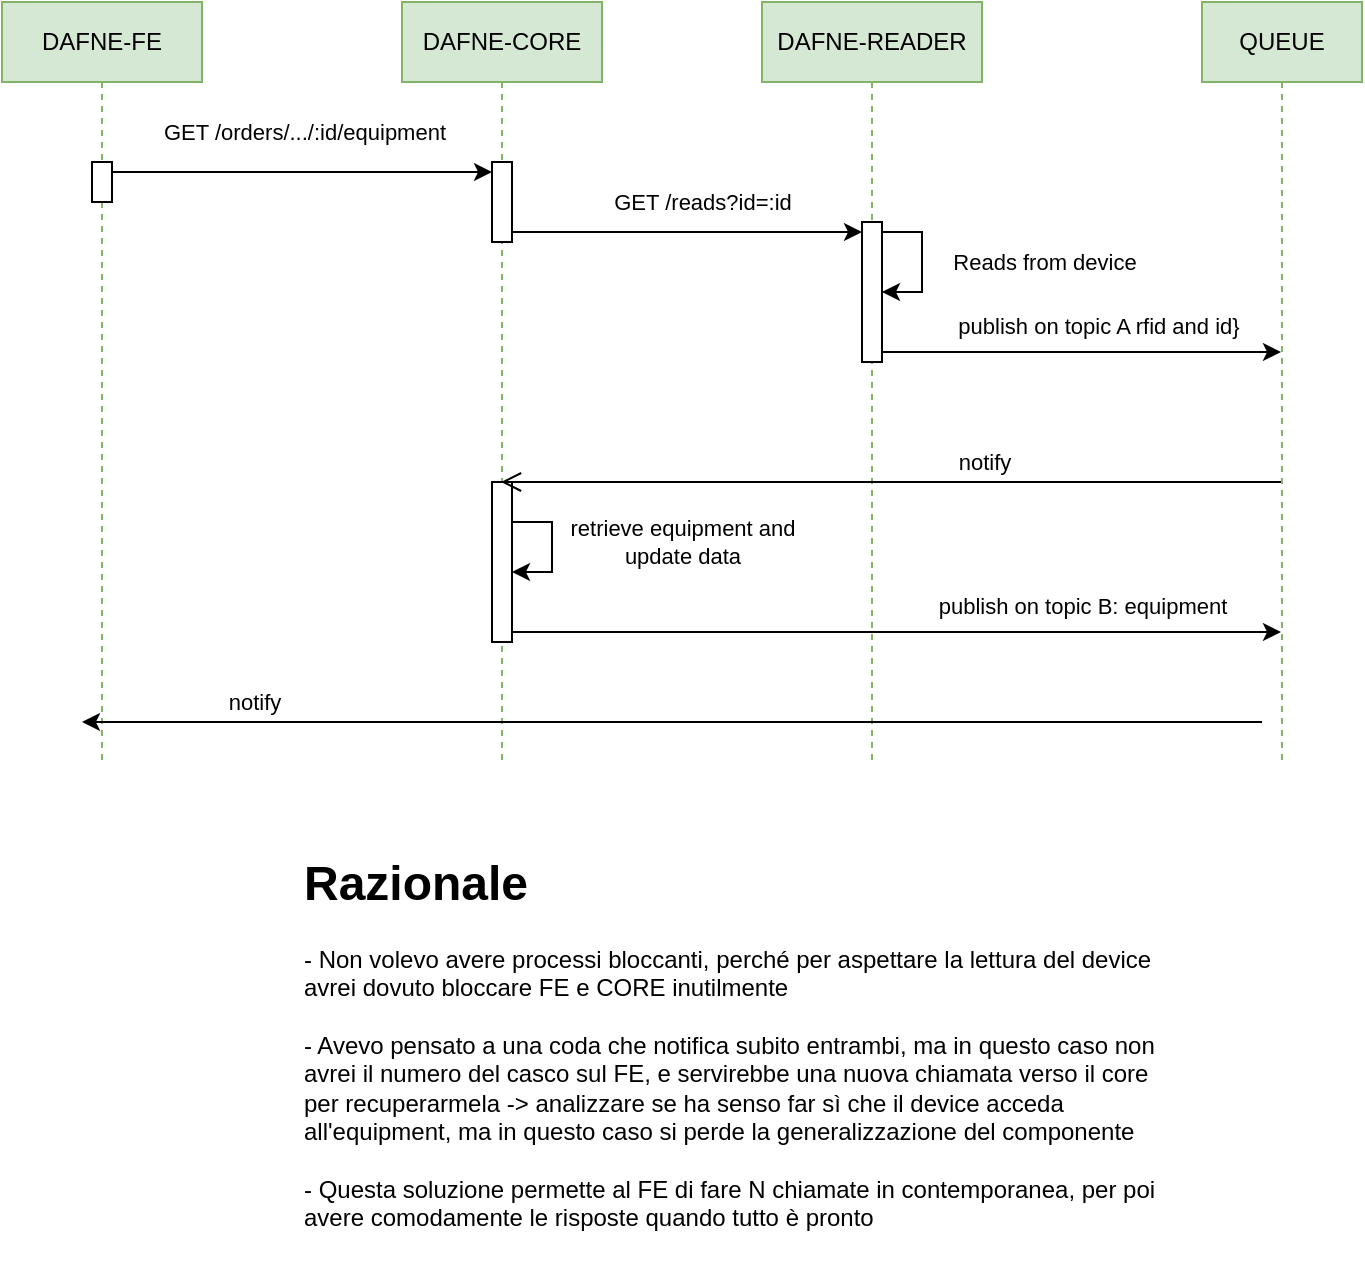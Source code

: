 <mxfile version="24.2.1" type="github">
  <diagram name="Pagina-1" id="eaB3EaWU8Z2Ssii__PD0">
    <mxGraphModel dx="1050" dy="566" grid="1" gridSize="10" guides="1" tooltips="1" connect="1" arrows="1" fold="1" page="1" pageScale="1" pageWidth="827" pageHeight="1169" math="0" shadow="0">
      <root>
        <mxCell id="0" />
        <mxCell id="1" parent="0" />
        <mxCell id="XtGU4JbTBbichS4UjxDC-2" value="DAFNE-FE" style="shape=umlLifeline;perimeter=lifelinePerimeter;whiteSpace=wrap;html=1;container=1;dropTarget=0;collapsible=0;recursiveResize=0;outlineConnect=0;portConstraint=eastwest;newEdgeStyle={&quot;curved&quot;:0,&quot;rounded&quot;:0};fillColor=#d5e8d4;strokeColor=#82b366;" vertex="1" parent="1">
          <mxGeometry x="50" y="20" width="100" height="380" as="geometry" />
        </mxCell>
        <mxCell id="XtGU4JbTBbichS4UjxDC-8" value="" style="html=1;points=[[0,0,0,0,5],[0,1,0,0,-5],[1,0,0,0,5],[1,1,0,0,-5]];perimeter=orthogonalPerimeter;outlineConnect=0;targetShapes=umlLifeline;portConstraint=eastwest;newEdgeStyle={&quot;curved&quot;:0,&quot;rounded&quot;:0};" vertex="1" parent="XtGU4JbTBbichS4UjxDC-2">
          <mxGeometry x="45" y="80" width="10" height="20" as="geometry" />
        </mxCell>
        <mxCell id="XtGU4JbTBbichS4UjxDC-3" value="DAFNE-CORE" style="shape=umlLifeline;perimeter=lifelinePerimeter;whiteSpace=wrap;html=1;container=1;dropTarget=0;collapsible=0;recursiveResize=0;outlineConnect=0;portConstraint=eastwest;newEdgeStyle={&quot;curved&quot;:0,&quot;rounded&quot;:0};fillColor=#d5e8d4;strokeColor=#82b366;" vertex="1" parent="1">
          <mxGeometry x="250" y="20" width="100" height="380" as="geometry" />
        </mxCell>
        <mxCell id="XtGU4JbTBbichS4UjxDC-10" value="" style="html=1;points=[[0,0,0,0,5],[0,1,0,0,-5],[1,0,0,0,5],[1,1,0,0,-5]];perimeter=orthogonalPerimeter;outlineConnect=0;targetShapes=umlLifeline;portConstraint=eastwest;newEdgeStyle={&quot;curved&quot;:0,&quot;rounded&quot;:0};" vertex="1" parent="XtGU4JbTBbichS4UjxDC-3">
          <mxGeometry x="45" y="80" width="10" height="40" as="geometry" />
        </mxCell>
        <mxCell id="XtGU4JbTBbichS4UjxDC-21" value="" style="html=1;points=[[0,0,0,0,5],[0,1,0,0,-5],[1,0,0,0,5],[1,1,0,0,-5]];perimeter=orthogonalPerimeter;outlineConnect=0;targetShapes=umlLifeline;portConstraint=eastwest;newEdgeStyle={&quot;curved&quot;:0,&quot;rounded&quot;:0};" vertex="1" parent="XtGU4JbTBbichS4UjxDC-3">
          <mxGeometry x="45" y="240" width="10" height="80" as="geometry" />
        </mxCell>
        <mxCell id="XtGU4JbTBbichS4UjxDC-26" style="edgeStyle=orthogonalEdgeStyle;rounded=0;orthogonalLoop=1;jettySize=auto;html=1;curved=0;exitX=1;exitY=0;exitDx=0;exitDy=5;exitPerimeter=0;" edge="1" parent="XtGU4JbTBbichS4UjxDC-3" source="XtGU4JbTBbichS4UjxDC-21" target="XtGU4JbTBbichS4UjxDC-21">
          <mxGeometry relative="1" as="geometry">
            <mxPoint x="55" y="290" as="targetPoint" />
            <Array as="points">
              <mxPoint x="55" y="260" />
              <mxPoint x="75" y="260" />
              <mxPoint x="75" y="285" />
            </Array>
          </mxGeometry>
        </mxCell>
        <mxCell id="XtGU4JbTBbichS4UjxDC-28" value="retrieve equipment and &lt;br&gt;update data" style="edgeLabel;html=1;align=center;verticalAlign=middle;resizable=0;points=[];" vertex="1" connectable="0" parent="XtGU4JbTBbichS4UjxDC-26">
          <mxGeometry x="0.125" y="-1" relative="1" as="geometry">
            <mxPoint x="66" as="offset" />
          </mxGeometry>
        </mxCell>
        <mxCell id="XtGU4JbTBbichS4UjxDC-4" value="DAFNE-READER" style="shape=umlLifeline;perimeter=lifelinePerimeter;whiteSpace=wrap;html=1;container=1;dropTarget=0;collapsible=0;recursiveResize=0;outlineConnect=0;portConstraint=eastwest;newEdgeStyle={&quot;curved&quot;:0,&quot;rounded&quot;:0};fillColor=#d5e8d4;strokeColor=#82b366;" vertex="1" parent="1">
          <mxGeometry x="430" y="20" width="110" height="380" as="geometry" />
        </mxCell>
        <mxCell id="XtGU4JbTBbichS4UjxDC-13" value="" style="html=1;points=[[0,0,0,0,5],[0,1,0,0,-5],[1,0,0,0,5],[1,1,0,0,-5]];perimeter=orthogonalPerimeter;outlineConnect=0;targetShapes=umlLifeline;portConstraint=eastwest;newEdgeStyle={&quot;curved&quot;:0,&quot;rounded&quot;:0};" vertex="1" parent="XtGU4JbTBbichS4UjxDC-4">
          <mxGeometry x="50" y="110" width="10" height="70" as="geometry" />
        </mxCell>
        <mxCell id="XtGU4JbTBbichS4UjxDC-16" style="edgeStyle=orthogonalEdgeStyle;rounded=0;orthogonalLoop=1;jettySize=auto;html=1;curved=0;elbow=horizontal;exitX=1;exitY=0;exitDx=0;exitDy=5;exitPerimeter=0;" edge="1" parent="XtGU4JbTBbichS4UjxDC-4" source="XtGU4JbTBbichS4UjxDC-13" target="XtGU4JbTBbichS4UjxDC-13">
          <mxGeometry relative="1" as="geometry" />
        </mxCell>
        <mxCell id="XtGU4JbTBbichS4UjxDC-17" value="Reads from device" style="edgeLabel;html=1;align=center;verticalAlign=middle;resizable=0;points=[];" vertex="1" connectable="0" parent="XtGU4JbTBbichS4UjxDC-16">
          <mxGeometry x="0.533" y="-1" relative="1" as="geometry">
            <mxPoint x="64" y="-14" as="offset" />
          </mxGeometry>
        </mxCell>
        <mxCell id="XtGU4JbTBbichS4UjxDC-32" style="edgeStyle=orthogonalEdgeStyle;rounded=0;orthogonalLoop=1;jettySize=auto;html=1;curved=0;" edge="1" parent="1">
          <mxGeometry relative="1" as="geometry">
            <mxPoint x="680" y="380" as="sourcePoint" />
            <mxPoint x="90" y="380" as="targetPoint" />
          </mxGeometry>
        </mxCell>
        <mxCell id="XtGU4JbTBbichS4UjxDC-33" value="notify" style="edgeLabel;html=1;align=center;verticalAlign=middle;resizable=0;points=[];" vertex="1" connectable="0" parent="XtGU4JbTBbichS4UjxDC-32">
          <mxGeometry x="0.709" y="1" relative="1" as="geometry">
            <mxPoint y="-11" as="offset" />
          </mxGeometry>
        </mxCell>
        <mxCell id="XtGU4JbTBbichS4UjxDC-6" value="QUEUE" style="shape=umlLifeline;perimeter=lifelinePerimeter;whiteSpace=wrap;html=1;container=1;dropTarget=0;collapsible=0;recursiveResize=0;outlineConnect=0;portConstraint=eastwest;newEdgeStyle={&quot;curved&quot;:0,&quot;rounded&quot;:0};fillColor=#d5e8d4;strokeColor=#82b366;" vertex="1" parent="1">
          <mxGeometry x="650" y="20" width="80" height="380" as="geometry" />
        </mxCell>
        <mxCell id="XtGU4JbTBbichS4UjxDC-9" style="edgeStyle=orthogonalEdgeStyle;rounded=0;orthogonalLoop=1;jettySize=auto;html=1;curved=0;exitX=1;exitY=0;exitDx=0;exitDy=5;exitPerimeter=0;entryX=0;entryY=0;entryDx=0;entryDy=5;entryPerimeter=0;" edge="1" parent="1" source="XtGU4JbTBbichS4UjxDC-8" target="XtGU4JbTBbichS4UjxDC-10">
          <mxGeometry relative="1" as="geometry">
            <mxPoint x="105" y="100" as="sourcePoint" />
            <mxPoint x="295" y="100" as="targetPoint" />
          </mxGeometry>
        </mxCell>
        <mxCell id="XtGU4JbTBbichS4UjxDC-11" value="GET /orders/.../:id/equipment" style="edgeLabel;html=1;align=center;verticalAlign=middle;resizable=0;points=[];" vertex="1" connectable="0" parent="XtGU4JbTBbichS4UjxDC-9">
          <mxGeometry x="-0.143" relative="1" as="geometry">
            <mxPoint x="14" y="-20" as="offset" />
          </mxGeometry>
        </mxCell>
        <mxCell id="XtGU4JbTBbichS4UjxDC-14" style="edgeStyle=orthogonalEdgeStyle;rounded=0;orthogonalLoop=1;jettySize=auto;html=1;curved=0;exitX=1;exitY=1;exitDx=0;exitDy=-5;exitPerimeter=0;entryX=0;entryY=0;entryDx=0;entryDy=5;entryPerimeter=0;" edge="1" parent="1" source="XtGU4JbTBbichS4UjxDC-10" target="XtGU4JbTBbichS4UjxDC-13">
          <mxGeometry relative="1" as="geometry" />
        </mxCell>
        <mxCell id="XtGU4JbTBbichS4UjxDC-15" value="GET /reads?id=:id" style="edgeLabel;html=1;align=center;verticalAlign=middle;resizable=0;points=[];" vertex="1" connectable="0" parent="XtGU4JbTBbichS4UjxDC-14">
          <mxGeometry x="0.109" y="-1" relative="1" as="geometry">
            <mxPoint x="-2" y="-16" as="offset" />
          </mxGeometry>
        </mxCell>
        <mxCell id="XtGU4JbTBbichS4UjxDC-18" style="edgeStyle=orthogonalEdgeStyle;rounded=0;orthogonalLoop=1;jettySize=auto;html=1;curved=0;exitX=1;exitY=1;exitDx=0;exitDy=-5;exitPerimeter=0;" edge="1" parent="1" source="XtGU4JbTBbichS4UjxDC-13" target="XtGU4JbTBbichS4UjxDC-6">
          <mxGeometry relative="1" as="geometry">
            <Array as="points">
              <mxPoint x="630" y="195" />
              <mxPoint x="630" y="195" />
            </Array>
          </mxGeometry>
        </mxCell>
        <mxCell id="XtGU4JbTBbichS4UjxDC-19" value="publish on topic A rfid and id}" style="edgeLabel;html=1;align=center;verticalAlign=middle;resizable=0;points=[];" vertex="1" connectable="0" parent="XtGU4JbTBbichS4UjxDC-18">
          <mxGeometry x="-0.308" y="-2" relative="1" as="geometry">
            <mxPoint x="39" y="-15" as="offset" />
          </mxGeometry>
        </mxCell>
        <mxCell id="XtGU4JbTBbichS4UjxDC-20" value="" style="html=1;verticalAlign=bottom;endArrow=open;endSize=8;curved=0;rounded=0;" edge="1" parent="1">
          <mxGeometry relative="1" as="geometry">
            <mxPoint x="689.5" y="260" as="sourcePoint" />
            <mxPoint x="299.5" y="260" as="targetPoint" />
          </mxGeometry>
        </mxCell>
        <mxCell id="XtGU4JbTBbichS4UjxDC-22" value="notify" style="edgeLabel;html=1;align=center;verticalAlign=middle;resizable=0;points=[];" vertex="1" connectable="0" parent="XtGU4JbTBbichS4UjxDC-20">
          <mxGeometry x="-0.197" relative="1" as="geometry">
            <mxPoint x="8" y="-10" as="offset" />
          </mxGeometry>
        </mxCell>
        <mxCell id="XtGU4JbTBbichS4UjxDC-29" style="edgeStyle=orthogonalEdgeStyle;rounded=0;orthogonalLoop=1;jettySize=auto;html=1;curved=0;exitX=1;exitY=1;exitDx=0;exitDy=-5;exitPerimeter=0;" edge="1" parent="1" source="XtGU4JbTBbichS4UjxDC-21" target="XtGU4JbTBbichS4UjxDC-6">
          <mxGeometry relative="1" as="geometry">
            <Array as="points">
              <mxPoint x="690" y="335" />
            </Array>
          </mxGeometry>
        </mxCell>
        <mxCell id="XtGU4JbTBbichS4UjxDC-30" value="publish on topic B: equipment" style="edgeLabel;html=1;align=center;verticalAlign=middle;resizable=0;points=[];" vertex="1" connectable="0" parent="XtGU4JbTBbichS4UjxDC-29">
          <mxGeometry x="0.238" y="-5" relative="1" as="geometry">
            <mxPoint x="47" y="-18" as="offset" />
          </mxGeometry>
        </mxCell>
        <mxCell id="XtGU4JbTBbichS4UjxDC-34" value="&lt;h1 style=&quot;margin-top: 0px;&quot;&gt;Razionale&lt;br&gt;&lt;/h1&gt;&lt;p&gt;- Non volevo avere processi bloccanti, perché per aspettare la lettura del device avrei dovuto bloccare FE e CORE inutilmente&lt;br&gt;&lt;br&gt;- Avevo pensato a una coda che notifica subito entrambi, ma in questo caso non avrei il numero del casco sul FE, e servirebbe una nuova chiamata verso il core per recuperarmela -&amp;gt; analizzare se ha senso far sì che il device acceda all&#39;equipment, ma in questo caso si perde la generalizzazione del componente&lt;br&gt;&lt;br&gt;- Questa soluzione permette al FE di fare N chiamate in contemporanea, per poi avere comodamente le risposte quando tutto è pronto&lt;br&gt;&lt;/p&gt;" style="text;html=1;whiteSpace=wrap;overflow=hidden;rounded=0;" vertex="1" parent="1">
          <mxGeometry x="199" y="440" width="430" height="210" as="geometry" />
        </mxCell>
      </root>
    </mxGraphModel>
  </diagram>
</mxfile>
